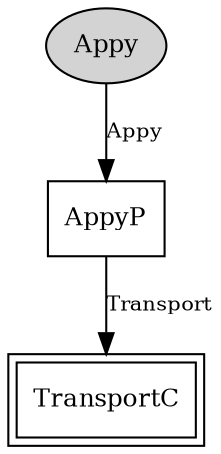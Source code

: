 digraph "lib.modules.AppyC" {
  n0x40e91c50 [shape=ellipse, style=filled, label="Appy", fontsize=12];
  "AppyP" [fontsize=12, shape=box, URL="../chtml/lib.modules.AppyP.html"];
  "AppyP" [fontsize=12, shape=box, URL="../chtml/lib.modules.AppyP.html"];
  "TransportC" [fontsize=12, shape=box,peripheries=2, URL="../chtml/lib.modules.TransportC.html"];
  "n0x40e91c50" -> "AppyP" [label="Appy", URL="../ihtml/lib.interfaces.Appy.html", fontsize=10];
  "AppyP" -> "TransportC" [label="Transport", URL="../ihtml/lib.interfaces.Transport.html", fontsize=10];
}
